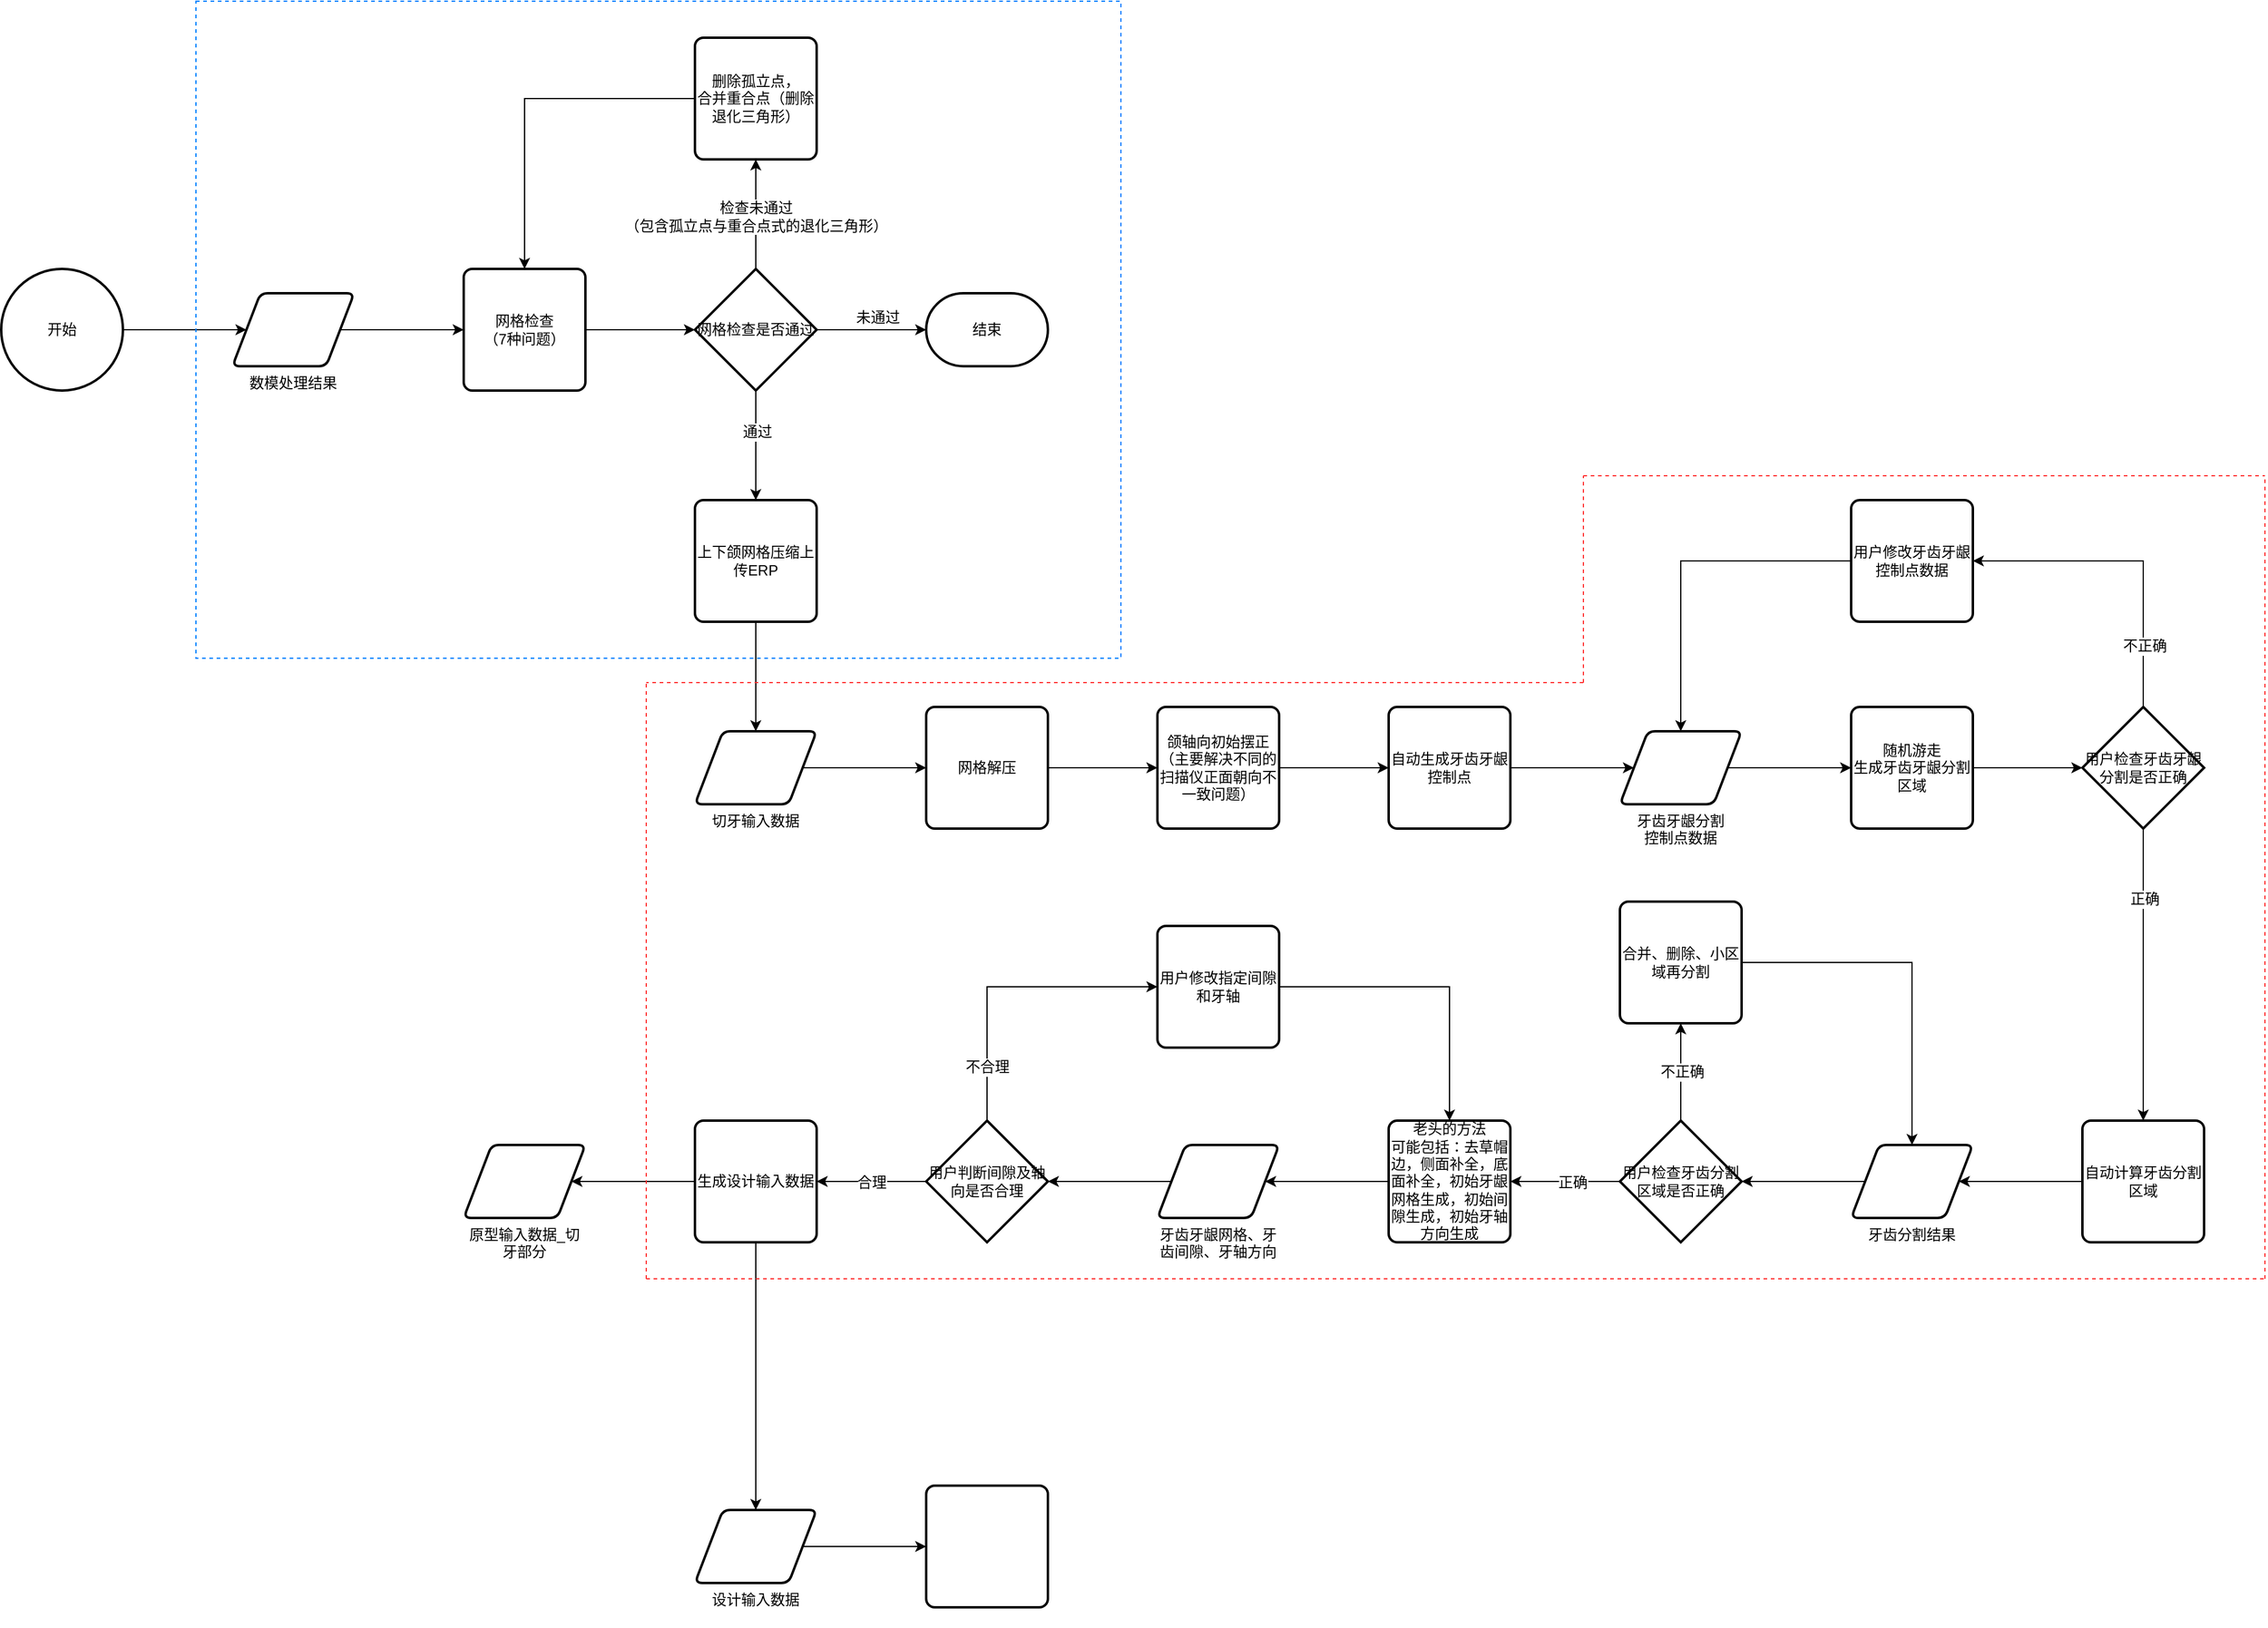 <mxfile version="10.6.9" type="github"><diagram name="Page-1" id="9f46799a-70d6-7492-0946-bef42562c5a5"><mxGraphModel dx="2308" dy="1552" grid="1" gridSize="10" guides="1" tooltips="1" connect="1" arrows="1" fold="1" page="1" pageScale="1" pageWidth="1100" pageHeight="850" background="#ffffff" math="0" shadow="0"><root><mxCell id="0"/><mxCell id="1" parent="0"/><mxCell id="YdeL-dGMQmFP3saDyohS-176" style="edgeStyle=orthogonalEdgeStyle;rounded=0;jumpStyle=gap;orthogonalLoop=1;jettySize=auto;html=1;exitX=1;exitY=0.5;exitDx=0;exitDy=0;exitPerimeter=0;entryX=0;entryY=0.5;entryDx=0;entryDy=0;" edge="1" parent="1" source="YdeL-dGMQmFP3saDyohS-174" target="YdeL-dGMQmFP3saDyohS-179"><mxGeometry relative="1" as="geometry"><mxPoint x="300" y="320" as="targetPoint"/></mxGeometry></mxCell><mxCell id="YdeL-dGMQmFP3saDyohS-174" value="开始&lt;br&gt;" style="strokeWidth=2;html=1;shape=mxgraph.flowchart.start_2;whiteSpace=wrap;fillColor=none;" vertex="1" parent="1"><mxGeometry x="110" y="270" width="100" height="100" as="geometry"/></mxCell><mxCell id="YdeL-dGMQmFP3saDyohS-181" value="" style="edgeStyle=orthogonalEdgeStyle;rounded=0;jumpStyle=gap;orthogonalLoop=1;jettySize=auto;exitX=1;exitY=0.5;exitDx=0;exitDy=0;entryX=0;entryY=0.5;entryDx=0;entryDy=0;html=1;" edge="1" parent="1" source="YdeL-dGMQmFP3saDyohS-179" target="YdeL-dGMQmFP3saDyohS-186"><mxGeometry relative="1" as="geometry"/></mxCell><mxCell id="YdeL-dGMQmFP3saDyohS-179" value="数模处理结果" style="verticalLabelPosition=bottom;verticalAlign=top;html=1;strokeWidth=2;shape=parallelogram;perimeter=parallelogramPerimeter;whiteSpace=wrap;rounded=1;arcSize=12;size=0.23;fillColor=none;" vertex="1" parent="1"><mxGeometry x="300" y="290" width="100" height="60" as="geometry"/></mxCell><mxCell id="YdeL-dGMQmFP3saDyohS-189" style="edgeStyle=orthogonalEdgeStyle;rounded=0;jumpStyle=gap;orthogonalLoop=1;jettySize=auto;html=1;exitX=0.5;exitY=0;exitDx=0;exitDy=0;exitPerimeter=0;entryX=0.5;entryY=1;entryDx=0;entryDy=0;" edge="1" parent="1" source="YdeL-dGMQmFP3saDyohS-180" target="YdeL-dGMQmFP3saDyohS-188"><mxGeometry relative="1" as="geometry"/></mxCell><mxCell id="YdeL-dGMQmFP3saDyohS-190" value="检查未通过&lt;br&gt;（包含孤立点与重合点式的退化三角形）" style="text;html=1;resizable=0;points=[];align=center;verticalAlign=middle;labelBackgroundColor=#ffffff;" vertex="1" connectable="0" parent="YdeL-dGMQmFP3saDyohS-189"><mxGeometry x="0.3" y="-1" relative="1" as="geometry"><mxPoint x="-1" y="15" as="offset"/></mxGeometry></mxCell><mxCell id="YdeL-dGMQmFP3saDyohS-193" style="edgeStyle=orthogonalEdgeStyle;rounded=0;jumpStyle=gap;orthogonalLoop=1;jettySize=auto;html=1;exitX=1;exitY=0.5;exitDx=0;exitDy=0;exitPerimeter=0;entryX=0;entryY=0.5;entryDx=0;entryDy=0;entryPerimeter=0;" edge="1" parent="1" source="YdeL-dGMQmFP3saDyohS-180" target="YdeL-dGMQmFP3saDyohS-192"><mxGeometry relative="1" as="geometry"/></mxCell><mxCell id="YdeL-dGMQmFP3saDyohS-194" value="未通过&lt;br&gt;" style="text;html=1;resizable=0;points=[];align=center;verticalAlign=middle;labelBackgroundColor=#ffffff;" vertex="1" connectable="0" parent="YdeL-dGMQmFP3saDyohS-193"><mxGeometry x="-0.147" relative="1" as="geometry"><mxPoint x="11" y="-10" as="offset"/></mxGeometry></mxCell><mxCell id="YdeL-dGMQmFP3saDyohS-196" style="edgeStyle=orthogonalEdgeStyle;rounded=0;jumpStyle=gap;orthogonalLoop=1;jettySize=auto;html=1;exitX=0.5;exitY=1;exitDx=0;exitDy=0;exitPerimeter=0;entryX=0.5;entryY=0;entryDx=0;entryDy=0;" edge="1" parent="1" source="YdeL-dGMQmFP3saDyohS-180" target="YdeL-dGMQmFP3saDyohS-195"><mxGeometry relative="1" as="geometry"/></mxCell><mxCell id="YdeL-dGMQmFP3saDyohS-197" value="通过&lt;br&gt;" style="text;html=1;resizable=0;points=[];align=center;verticalAlign=middle;labelBackgroundColor=#ffffff;" vertex="1" connectable="0" parent="YdeL-dGMQmFP3saDyohS-196"><mxGeometry x="-0.244" y="1" relative="1" as="geometry"><mxPoint as="offset"/></mxGeometry></mxCell><mxCell id="YdeL-dGMQmFP3saDyohS-180" value="网格检查是否通过" style="strokeWidth=2;html=1;shape=mxgraph.flowchart.decision;whiteSpace=wrap;fillColor=none;" vertex="1" parent="1"><mxGeometry x="680" y="270" width="100" height="100" as="geometry"/></mxCell><mxCell id="YdeL-dGMQmFP3saDyohS-187" style="edgeStyle=orthogonalEdgeStyle;rounded=0;jumpStyle=gap;orthogonalLoop=1;jettySize=auto;html=1;exitX=1;exitY=0.5;exitDx=0;exitDy=0;entryX=0;entryY=0.5;entryDx=0;entryDy=0;entryPerimeter=0;" edge="1" parent="1" source="YdeL-dGMQmFP3saDyohS-186" target="YdeL-dGMQmFP3saDyohS-180"><mxGeometry relative="1" as="geometry"/></mxCell><mxCell id="YdeL-dGMQmFP3saDyohS-186" value="网格检查&lt;br&gt;（7种问题）&lt;br&gt;" style="rounded=1;whiteSpace=wrap;html=1;absoluteArcSize=1;arcSize=14;strokeWidth=2;fillColor=none;" vertex="1" parent="1"><mxGeometry x="490" y="270" width="100" height="100" as="geometry"/></mxCell><mxCell id="YdeL-dGMQmFP3saDyohS-191" style="edgeStyle=orthogonalEdgeStyle;rounded=0;jumpStyle=gap;orthogonalLoop=1;jettySize=auto;html=1;exitX=0;exitY=0.5;exitDx=0;exitDy=0;entryX=0.5;entryY=0;entryDx=0;entryDy=0;" edge="1" parent="1" source="YdeL-dGMQmFP3saDyohS-188" target="YdeL-dGMQmFP3saDyohS-186"><mxGeometry relative="1" as="geometry"/></mxCell><mxCell id="YdeL-dGMQmFP3saDyohS-188" value="删除孤立点，&lt;br&gt;合并重合点（删除退化三角形）&lt;br&gt;" style="rounded=1;whiteSpace=wrap;html=1;absoluteArcSize=1;arcSize=14;strokeWidth=2;fillColor=none;" vertex="1" parent="1"><mxGeometry x="680" y="80" width="100" height="100" as="geometry"/></mxCell><mxCell id="YdeL-dGMQmFP3saDyohS-192" value="结束&lt;br&gt;" style="strokeWidth=2;html=1;shape=mxgraph.flowchart.terminator;whiteSpace=wrap;fillColor=none;" vertex="1" parent="1"><mxGeometry x="870" y="290" width="100" height="60" as="geometry"/></mxCell><mxCell id="YdeL-dGMQmFP3saDyohS-199" style="edgeStyle=orthogonalEdgeStyle;rounded=0;jumpStyle=gap;orthogonalLoop=1;jettySize=auto;html=1;exitX=0.5;exitY=1;exitDx=0;exitDy=0;entryX=0.5;entryY=0;entryDx=0;entryDy=0;" edge="1" parent="1" source="YdeL-dGMQmFP3saDyohS-195" target="YdeL-dGMQmFP3saDyohS-198"><mxGeometry relative="1" as="geometry"/></mxCell><mxCell id="YdeL-dGMQmFP3saDyohS-195" value="上下颌网格压缩上传ERP&lt;br&gt;" style="rounded=1;whiteSpace=wrap;html=1;absoluteArcSize=1;arcSize=14;strokeWidth=2;fillColor=none;" vertex="1" parent="1"><mxGeometry x="680" y="460" width="100" height="100" as="geometry"/></mxCell><mxCell id="YdeL-dGMQmFP3saDyohS-203" style="edgeStyle=orthogonalEdgeStyle;rounded=0;jumpStyle=gap;orthogonalLoop=1;jettySize=auto;html=1;exitX=1;exitY=0.5;exitDx=0;exitDy=0;entryX=0;entryY=0.5;entryDx=0;entryDy=0;" edge="1" parent="1" source="YdeL-dGMQmFP3saDyohS-198" target="YdeL-dGMQmFP3saDyohS-202"><mxGeometry relative="1" as="geometry"/></mxCell><mxCell id="YdeL-dGMQmFP3saDyohS-198" value="切牙输入数据&lt;br&gt;" style="verticalLabelPosition=bottom;verticalAlign=top;html=1;strokeWidth=2;shape=parallelogram;perimeter=parallelogramPerimeter;whiteSpace=wrap;rounded=1;arcSize=12;size=0.23;fillColor=none;" vertex="1" parent="1"><mxGeometry x="680" y="650" width="100" height="60" as="geometry"/></mxCell><mxCell id="YdeL-dGMQmFP3saDyohS-205" style="edgeStyle=orthogonalEdgeStyle;rounded=0;jumpStyle=gap;orthogonalLoop=1;jettySize=auto;html=1;exitX=1;exitY=0.5;exitDx=0;exitDy=0;" edge="1" parent="1" source="YdeL-dGMQmFP3saDyohS-202" target="YdeL-dGMQmFP3saDyohS-204"><mxGeometry relative="1" as="geometry"/></mxCell><mxCell id="YdeL-dGMQmFP3saDyohS-202" value="网格解压" style="rounded=1;whiteSpace=wrap;html=1;absoluteArcSize=1;arcSize=14;strokeWidth=2;fillColor=none;" vertex="1" parent="1"><mxGeometry x="870" y="630" width="100" height="100" as="geometry"/></mxCell><mxCell id="YdeL-dGMQmFP3saDyohS-207" style="edgeStyle=orthogonalEdgeStyle;rounded=0;jumpStyle=gap;orthogonalLoop=1;jettySize=auto;html=1;exitX=1;exitY=0.5;exitDx=0;exitDy=0;entryX=0;entryY=0.5;entryDx=0;entryDy=0;" edge="1" parent="1" source="YdeL-dGMQmFP3saDyohS-204" target="YdeL-dGMQmFP3saDyohS-206"><mxGeometry relative="1" as="geometry"/></mxCell><mxCell id="YdeL-dGMQmFP3saDyohS-204" value="&lt;span&gt;颌轴向初始摆正&lt;/span&gt;&lt;br&gt;&lt;span&gt;（主要解决不同的扫描仪正面朝向不一致问题）&lt;/span&gt;" style="rounded=1;whiteSpace=wrap;html=1;absoluteArcSize=1;arcSize=14;strokeWidth=2;fillColor=none;" vertex="1" parent="1"><mxGeometry x="1060" y="630" width="100" height="100" as="geometry"/></mxCell><mxCell id="YdeL-dGMQmFP3saDyohS-214" style="edgeStyle=orthogonalEdgeStyle;rounded=0;jumpStyle=gap;orthogonalLoop=1;jettySize=auto;html=1;exitX=1;exitY=0.5;exitDx=0;exitDy=0;entryX=0;entryY=0.5;entryDx=0;entryDy=0;" edge="1" parent="1" source="YdeL-dGMQmFP3saDyohS-206" target="YdeL-dGMQmFP3saDyohS-213"><mxGeometry relative="1" as="geometry"/></mxCell><mxCell id="YdeL-dGMQmFP3saDyohS-206" value="自动生成牙齿牙龈控制点&lt;br&gt;" style="rounded=1;whiteSpace=wrap;html=1;absoluteArcSize=1;arcSize=14;strokeWidth=2;fillColor=none;" vertex="1" parent="1"><mxGeometry x="1250" y="630" width="100" height="100" as="geometry"/></mxCell><mxCell id="YdeL-dGMQmFP3saDyohS-216" style="edgeStyle=orthogonalEdgeStyle;rounded=0;jumpStyle=gap;orthogonalLoop=1;jettySize=auto;html=1;exitX=1;exitY=0.5;exitDx=0;exitDy=0;entryX=0;entryY=0.5;entryDx=0;entryDy=0;entryPerimeter=0;" edge="1" parent="1" source="YdeL-dGMQmFP3saDyohS-208" target="YdeL-dGMQmFP3saDyohS-210"><mxGeometry relative="1" as="geometry"/></mxCell><mxCell id="YdeL-dGMQmFP3saDyohS-208" value="随机游走&lt;br&gt;生成牙齿牙龈分割区域&lt;br&gt;" style="rounded=1;whiteSpace=wrap;html=1;absoluteArcSize=1;arcSize=14;strokeWidth=2;fillColor=none;" vertex="1" parent="1"><mxGeometry x="1630" y="630" width="100" height="100" as="geometry"/></mxCell><mxCell id="YdeL-dGMQmFP3saDyohS-219" style="edgeStyle=orthogonalEdgeStyle;rounded=0;jumpStyle=gap;orthogonalLoop=1;jettySize=auto;html=1;exitX=0.5;exitY=0;exitDx=0;exitDy=0;exitPerimeter=0;entryX=1;entryY=0.5;entryDx=0;entryDy=0;" edge="1" parent="1" source="YdeL-dGMQmFP3saDyohS-210" target="YdeL-dGMQmFP3saDyohS-218"><mxGeometry relative="1" as="geometry"/></mxCell><mxCell id="YdeL-dGMQmFP3saDyohS-222" value="不正确&lt;br&gt;" style="text;html=1;resizable=0;points=[];align=center;verticalAlign=middle;labelBackgroundColor=#ffffff;" vertex="1" connectable="0" parent="YdeL-dGMQmFP3saDyohS-219"><mxGeometry x="-0.446" y="3" relative="1" as="geometry"><mxPoint x="3.5" y="22" as="offset"/></mxGeometry></mxCell><mxCell id="YdeL-dGMQmFP3saDyohS-223" style="edgeStyle=orthogonalEdgeStyle;rounded=0;jumpStyle=gap;orthogonalLoop=1;jettySize=auto;html=1;exitX=0.5;exitY=1;exitDx=0;exitDy=0;exitPerimeter=0;entryX=0.5;entryY=0;entryDx=0;entryDy=0;" edge="1" parent="1" source="YdeL-dGMQmFP3saDyohS-210" target="YdeL-dGMQmFP3saDyohS-225"><mxGeometry relative="1" as="geometry"/></mxCell><mxCell id="YdeL-dGMQmFP3saDyohS-224" value="正确&lt;br&gt;" style="text;html=1;resizable=0;points=[];align=center;verticalAlign=middle;labelBackgroundColor=#ffffff;" vertex="1" connectable="0" parent="YdeL-dGMQmFP3saDyohS-223"><mxGeometry x="-0.669" y="2" relative="1" as="geometry"><mxPoint x="-1.5" y="18.5" as="offset"/></mxGeometry></mxCell><mxCell id="YdeL-dGMQmFP3saDyohS-210" value="用户检查牙齿牙龈分割是否正确" style="strokeWidth=2;html=1;shape=mxgraph.flowchart.decision;whiteSpace=wrap;fillColor=none;" vertex="1" parent="1"><mxGeometry x="1820" y="630" width="100" height="100" as="geometry"/></mxCell><mxCell id="YdeL-dGMQmFP3saDyohS-215" style="edgeStyle=orthogonalEdgeStyle;rounded=0;jumpStyle=gap;orthogonalLoop=1;jettySize=auto;html=1;exitX=1;exitY=0.5;exitDx=0;exitDy=0;" edge="1" parent="1" source="YdeL-dGMQmFP3saDyohS-213" target="YdeL-dGMQmFP3saDyohS-208"><mxGeometry relative="1" as="geometry"/></mxCell><mxCell id="YdeL-dGMQmFP3saDyohS-213" value="牙齿牙龈分割&lt;br&gt;控制点数据" style="verticalLabelPosition=bottom;verticalAlign=top;html=1;strokeWidth=2;shape=parallelogram;perimeter=parallelogramPerimeter;whiteSpace=wrap;rounded=1;arcSize=12;size=0.23;fillColor=none;" vertex="1" parent="1"><mxGeometry x="1440" y="650" width="100" height="60" as="geometry"/></mxCell><mxCell id="YdeL-dGMQmFP3saDyohS-220" style="edgeStyle=orthogonalEdgeStyle;rounded=0;jumpStyle=gap;orthogonalLoop=1;jettySize=auto;html=1;exitX=0;exitY=0.5;exitDx=0;exitDy=0;entryX=0.5;entryY=0;entryDx=0;entryDy=0;" edge="1" parent="1" source="YdeL-dGMQmFP3saDyohS-218" target="YdeL-dGMQmFP3saDyohS-213"><mxGeometry relative="1" as="geometry"/></mxCell><mxCell id="YdeL-dGMQmFP3saDyohS-218" value="用户修改牙齿牙龈控制点数据" style="rounded=1;whiteSpace=wrap;html=1;absoluteArcSize=1;arcSize=14;strokeWidth=2;fillColor=none;" vertex="1" parent="1"><mxGeometry x="1630" y="460" width="100" height="100" as="geometry"/></mxCell><mxCell id="YdeL-dGMQmFP3saDyohS-236" style="edgeStyle=orthogonalEdgeStyle;rounded=0;jumpStyle=gap;orthogonalLoop=1;jettySize=auto;html=1;exitX=1;exitY=0.5;exitDx=0;exitDy=0;entryX=0.5;entryY=0;entryDx=0;entryDy=0;" edge="1" parent="1" source="YdeL-dGMQmFP3saDyohS-221" target="YdeL-dGMQmFP3saDyohS-227"><mxGeometry relative="1" as="geometry"/></mxCell><mxCell id="YdeL-dGMQmFP3saDyohS-221" value="合并、删除、小区域再分割" style="rounded=1;whiteSpace=wrap;html=1;absoluteArcSize=1;arcSize=14;strokeWidth=2;fillColor=none;" vertex="1" parent="1"><mxGeometry x="1440" y="790" width="100" height="100" as="geometry"/></mxCell><mxCell id="YdeL-dGMQmFP3saDyohS-235" style="edgeStyle=orthogonalEdgeStyle;rounded=0;jumpStyle=gap;orthogonalLoop=1;jettySize=auto;html=1;exitX=0;exitY=0.5;exitDx=0;exitDy=0;" edge="1" parent="1" source="YdeL-dGMQmFP3saDyohS-225" target="YdeL-dGMQmFP3saDyohS-227"><mxGeometry relative="1" as="geometry"/></mxCell><mxCell id="YdeL-dGMQmFP3saDyohS-225" value="自动计算牙齿分割区域" style="rounded=1;whiteSpace=wrap;html=1;absoluteArcSize=1;arcSize=14;strokeWidth=2;fillColor=none;" vertex="1" parent="1"><mxGeometry x="1820" y="970" width="100" height="100" as="geometry"/></mxCell><mxCell id="k7bAbkesL52WN0nG-Qra-3" style="edgeStyle=orthogonalEdgeStyle;rounded=0;jumpStyle=gap;orthogonalLoop=1;jettySize=auto;html=1;exitX=0;exitY=0.5;exitDx=0;exitDy=0;entryX=1;entryY=0.5;entryDx=0;entryDy=0;" edge="1" parent="1" source="YdeL-dGMQmFP3saDyohS-226" target="k7bAbkesL52WN0nG-Qra-2"><mxGeometry relative="1" as="geometry"/></mxCell><mxCell id="YdeL-dGMQmFP3saDyohS-226" value="老头的方法&lt;br&gt;可能包括：去草帽边，侧面补全，底面补全，初始牙龈网格生成，初始间隙生成，初始牙轴方向生成&lt;br&gt;" style="rounded=1;whiteSpace=wrap;html=1;absoluteArcSize=1;arcSize=14;strokeWidth=2;fillColor=none;" vertex="1" parent="1"><mxGeometry x="1250" y="970" width="100" height="100" as="geometry"/></mxCell><mxCell id="YdeL-dGMQmFP3saDyohS-229" style="edgeStyle=orthogonalEdgeStyle;rounded=0;jumpStyle=gap;orthogonalLoop=1;jettySize=auto;html=1;exitX=0;exitY=0.5;exitDx=0;exitDy=0;" edge="1" parent="1" source="YdeL-dGMQmFP3saDyohS-227" target="YdeL-dGMQmFP3saDyohS-228"><mxGeometry relative="1" as="geometry"/></mxCell><mxCell id="YdeL-dGMQmFP3saDyohS-227" value="牙齿分割结果&lt;br&gt;" style="verticalLabelPosition=bottom;verticalAlign=top;html=1;strokeWidth=2;shape=parallelogram;perimeter=parallelogramPerimeter;whiteSpace=wrap;rounded=1;arcSize=12;size=0.23;fillColor=none;" vertex="1" parent="1"><mxGeometry x="1630" y="990" width="100" height="60" as="geometry"/></mxCell><mxCell id="YdeL-dGMQmFP3saDyohS-231" style="edgeStyle=orthogonalEdgeStyle;rounded=0;jumpStyle=gap;orthogonalLoop=1;jettySize=auto;html=1;exitX=0.5;exitY=0;exitDx=0;exitDy=0;exitPerimeter=0;" edge="1" parent="1" source="YdeL-dGMQmFP3saDyohS-228" target="YdeL-dGMQmFP3saDyohS-221"><mxGeometry relative="1" as="geometry"/></mxCell><mxCell id="YdeL-dGMQmFP3saDyohS-234" value="不正确" style="text;html=1;resizable=0;points=[];align=center;verticalAlign=middle;labelBackgroundColor=#ffffff;" vertex="1" connectable="0" parent="YdeL-dGMQmFP3saDyohS-231"><mxGeometry x="0.213" y="1" relative="1" as="geometry"><mxPoint x="1.5" y="8.5" as="offset"/></mxGeometry></mxCell><mxCell id="YdeL-dGMQmFP3saDyohS-237" style="edgeStyle=orthogonalEdgeStyle;rounded=0;jumpStyle=gap;orthogonalLoop=1;jettySize=auto;html=1;exitX=0;exitY=0.5;exitDx=0;exitDy=0;exitPerimeter=0;entryX=1;entryY=0.5;entryDx=0;entryDy=0;" edge="1" parent="1" source="YdeL-dGMQmFP3saDyohS-228" target="YdeL-dGMQmFP3saDyohS-226"><mxGeometry relative="1" as="geometry"/></mxCell><mxCell id="YdeL-dGMQmFP3saDyohS-238" value="正确" style="text;html=1;resizable=0;points=[];align=center;verticalAlign=middle;labelBackgroundColor=#ffffff;" vertex="1" connectable="0" parent="YdeL-dGMQmFP3saDyohS-237"><mxGeometry x="-0.278" y="-3" relative="1" as="geometry"><mxPoint x="-7" y="3.5" as="offset"/></mxGeometry></mxCell><mxCell id="YdeL-dGMQmFP3saDyohS-228" value="用户检查牙齿分割区域是否正确" style="strokeWidth=2;html=1;shape=mxgraph.flowchart.decision;whiteSpace=wrap;fillColor=none;" vertex="1" parent="1"><mxGeometry x="1440" y="970" width="100" height="100" as="geometry"/></mxCell><mxCell id="k7bAbkesL52WN0nG-Qra-1" value="" style="rounded=0;whiteSpace=wrap;html=1;fillColor=none;dashed=1;strokeColor=#007FFF;" vertex="1" parent="1"><mxGeometry x="270" y="50" width="760" height="540" as="geometry"/></mxCell><mxCell id="k7bAbkesL52WN0nG-Qra-7" style="edgeStyle=orthogonalEdgeStyle;rounded=0;jumpStyle=gap;orthogonalLoop=1;jettySize=auto;html=1;exitX=0;exitY=0.5;exitDx=0;exitDy=0;entryX=1;entryY=0.5;entryDx=0;entryDy=0;entryPerimeter=0;" edge="1" parent="1" source="k7bAbkesL52WN0nG-Qra-2" target="k7bAbkesL52WN0nG-Qra-6"><mxGeometry relative="1" as="geometry"/></mxCell><mxCell id="k7bAbkesL52WN0nG-Qra-2" value="牙齿牙龈网格、牙齿间隙、牙轴方向&lt;br&gt;" style="verticalLabelPosition=bottom;verticalAlign=top;html=1;strokeWidth=2;shape=parallelogram;perimeter=parallelogramPerimeter;whiteSpace=wrap;rounded=1;arcSize=12;size=0.23;fillColor=none;shadow=0;comic=0;" vertex="1" parent="1"><mxGeometry x="1060" y="990" width="100" height="60" as="geometry"/></mxCell><mxCell id="k7bAbkesL52WN0nG-Qra-10" style="edgeStyle=orthogonalEdgeStyle;rounded=0;jumpStyle=gap;orthogonalLoop=1;jettySize=auto;html=1;exitX=0.5;exitY=0;exitDx=0;exitDy=0;exitPerimeter=0;entryX=0;entryY=0.5;entryDx=0;entryDy=0;" edge="1" parent="1" source="k7bAbkesL52WN0nG-Qra-6" target="k7bAbkesL52WN0nG-Qra-9"><mxGeometry relative="1" as="geometry"/></mxCell><mxCell id="k7bAbkesL52WN0nG-Qra-12" value="不合理" style="text;html=1;resizable=0;points=[];align=center;verticalAlign=middle;labelBackgroundColor=#ffffff;" vertex="1" connectable="0" parent="k7bAbkesL52WN0nG-Qra-10"><mxGeometry x="-0.647" relative="1" as="geometry"><mxPoint as="offset"/></mxGeometry></mxCell><mxCell id="k7bAbkesL52WN0nG-Qra-15" style="edgeStyle=orthogonalEdgeStyle;rounded=0;jumpStyle=gap;orthogonalLoop=1;jettySize=auto;html=1;exitX=0;exitY=0.5;exitDx=0;exitDy=0;exitPerimeter=0;entryX=1;entryY=0.5;entryDx=0;entryDy=0;" edge="1" parent="1" source="k7bAbkesL52WN0nG-Qra-6" target="k7bAbkesL52WN0nG-Qra-14"><mxGeometry relative="1" as="geometry"/></mxCell><mxCell id="k7bAbkesL52WN0nG-Qra-16" value="合理" style="text;html=1;resizable=0;points=[];align=center;verticalAlign=middle;labelBackgroundColor=#ffffff;" vertex="1" connectable="0" parent="k7bAbkesL52WN0nG-Qra-15"><mxGeometry x="-0.586" relative="1" as="geometry"><mxPoint x="-26.5" y="0.5" as="offset"/></mxGeometry></mxCell><mxCell id="k7bAbkesL52WN0nG-Qra-6" value="用户判断间隙及轴向是否合理" style="strokeWidth=2;html=1;shape=mxgraph.flowchart.decision;whiteSpace=wrap;rounded=1;shadow=0;comic=0;fillColor=none;" vertex="1" parent="1"><mxGeometry x="870" y="970" width="100" height="100" as="geometry"/></mxCell><mxCell id="k7bAbkesL52WN0nG-Qra-11" style="edgeStyle=orthogonalEdgeStyle;rounded=0;jumpStyle=gap;orthogonalLoop=1;jettySize=auto;html=1;exitX=1;exitY=0.5;exitDx=0;exitDy=0;entryX=0.5;entryY=0;entryDx=0;entryDy=0;" edge="1" parent="1" source="k7bAbkesL52WN0nG-Qra-9" target="YdeL-dGMQmFP3saDyohS-226"><mxGeometry relative="1" as="geometry"/></mxCell><mxCell id="k7bAbkesL52WN0nG-Qra-9" value="用户修改指定间隙和牙轴" style="rounded=1;whiteSpace=wrap;html=1;absoluteArcSize=1;arcSize=14;strokeWidth=2;shadow=0;comic=0;fillColor=none;" vertex="1" parent="1"><mxGeometry x="1060" y="810" width="100" height="100" as="geometry"/></mxCell><mxCell id="k7bAbkesL52WN0nG-Qra-13" value="" style="rounded=1;whiteSpace=wrap;html=1;absoluteArcSize=1;arcSize=14;strokeWidth=2;shadow=0;comic=0;fillColor=none;" vertex="1" parent="1"><mxGeometry x="870" y="1270" width="100" height="100" as="geometry"/></mxCell><mxCell id="k7bAbkesL52WN0nG-Qra-25" style="edgeStyle=orthogonalEdgeStyle;rounded=0;jumpStyle=gap;orthogonalLoop=1;jettySize=auto;html=1;exitX=0.5;exitY=1;exitDx=0;exitDy=0;strokeColor=#000000;" edge="1" parent="1" source="k7bAbkesL52WN0nG-Qra-14" target="k7bAbkesL52WN0nG-Qra-29"><mxGeometry relative="1" as="geometry"><mxPoint x="730.207" y="1150" as="targetPoint"/></mxGeometry></mxCell><mxCell id="k7bAbkesL52WN0nG-Qra-27" style="edgeStyle=orthogonalEdgeStyle;rounded=0;jumpStyle=gap;orthogonalLoop=1;jettySize=auto;html=1;exitX=0;exitY=0.5;exitDx=0;exitDy=0;entryX=1;entryY=0.5;entryDx=0;entryDy=0;strokeColor=#000000;" edge="1" parent="1" source="k7bAbkesL52WN0nG-Qra-14" target="k7bAbkesL52WN0nG-Qra-26"><mxGeometry relative="1" as="geometry"/></mxCell><mxCell id="k7bAbkesL52WN0nG-Qra-14" value="生成设计输入数据" style="rounded=1;whiteSpace=wrap;html=1;absoluteArcSize=1;arcSize=14;strokeWidth=2;shadow=0;comic=0;fillColor=none;" vertex="1" parent="1"><mxGeometry x="680" y="970" width="100" height="100" as="geometry"/></mxCell><mxCell id="k7bAbkesL52WN0nG-Qra-18" value="" style="endArrow=none;dashed=1;html=1;strokeColor=#FF3333;" edge="1" parent="1"><mxGeometry width="50" height="50" relative="1" as="geometry"><mxPoint x="640" y="1100" as="sourcePoint"/><mxPoint x="640" y="610" as="targetPoint"/></mxGeometry></mxCell><mxCell id="k7bAbkesL52WN0nG-Qra-19" value="" style="endArrow=none;dashed=1;html=1;strokeColor=#FF3333;" edge="1" parent="1"><mxGeometry width="50" height="50" relative="1" as="geometry"><mxPoint x="640" y="1100" as="sourcePoint"/><mxPoint x="1970" y="1100" as="targetPoint"/></mxGeometry></mxCell><mxCell id="k7bAbkesL52WN0nG-Qra-20" value="" style="endArrow=none;dashed=1;html=1;strokeColor=#FF3333;" edge="1" parent="1"><mxGeometry width="50" height="50" relative="1" as="geometry"><mxPoint x="1410" y="610" as="sourcePoint"/><mxPoint x="640" y="610" as="targetPoint"/></mxGeometry></mxCell><mxCell id="k7bAbkesL52WN0nG-Qra-21" value="" style="endArrow=none;dashed=1;html=1;strokeColor=#FF3333;" edge="1" parent="1"><mxGeometry width="50" height="50" relative="1" as="geometry"><mxPoint x="1970" y="1100" as="sourcePoint"/><mxPoint x="1970" y="440" as="targetPoint"/></mxGeometry></mxCell><mxCell id="k7bAbkesL52WN0nG-Qra-22" value="" style="endArrow=none;dashed=1;html=1;strokeColor=#FF3333;" edge="1" parent="1"><mxGeometry width="50" height="50" relative="1" as="geometry"><mxPoint x="1410" y="610" as="sourcePoint"/><mxPoint x="1410" y="440" as="targetPoint"/></mxGeometry></mxCell><mxCell id="k7bAbkesL52WN0nG-Qra-23" value="" style="endArrow=none;dashed=1;html=1;strokeColor=#FF3333;" edge="1" parent="1"><mxGeometry width="50" height="50" relative="1" as="geometry"><mxPoint x="1410" y="440" as="sourcePoint"/><mxPoint x="1970" y="440" as="targetPoint"/></mxGeometry></mxCell><mxCell id="k7bAbkesL52WN0nG-Qra-26" value="原型输入数据_切牙部分&lt;br&gt;" style="verticalLabelPosition=bottom;verticalAlign=top;html=1;strokeWidth=2;shape=parallelogram;perimeter=parallelogramPerimeter;whiteSpace=wrap;rounded=1;arcSize=12;size=0.23;shadow=0;comic=0;fillColor=none;" vertex="1" parent="1"><mxGeometry x="490" y="990" width="100" height="60" as="geometry"/></mxCell><mxCell id="k7bAbkesL52WN0nG-Qra-30" style="edgeStyle=orthogonalEdgeStyle;rounded=0;jumpStyle=gap;orthogonalLoop=1;jettySize=auto;html=1;exitX=1;exitY=0.5;exitDx=0;exitDy=0;entryX=0;entryY=0.5;entryDx=0;entryDy=0;strokeColor=#000000;" edge="1" parent="1" source="k7bAbkesL52WN0nG-Qra-29" target="k7bAbkesL52WN0nG-Qra-13"><mxGeometry relative="1" as="geometry"/></mxCell><mxCell id="k7bAbkesL52WN0nG-Qra-29" value="设计输入数据&lt;br&gt;&lt;br&gt;" style="verticalLabelPosition=bottom;verticalAlign=top;html=1;strokeWidth=2;shape=parallelogram;perimeter=parallelogramPerimeter;whiteSpace=wrap;rounded=1;arcSize=12;size=0.23;shadow=0;comic=0;fillColor=none;" vertex="1" parent="1"><mxGeometry x="680" y="1290" width="100" height="60" as="geometry"/></mxCell></root></mxGraphModel></diagram></mxfile>